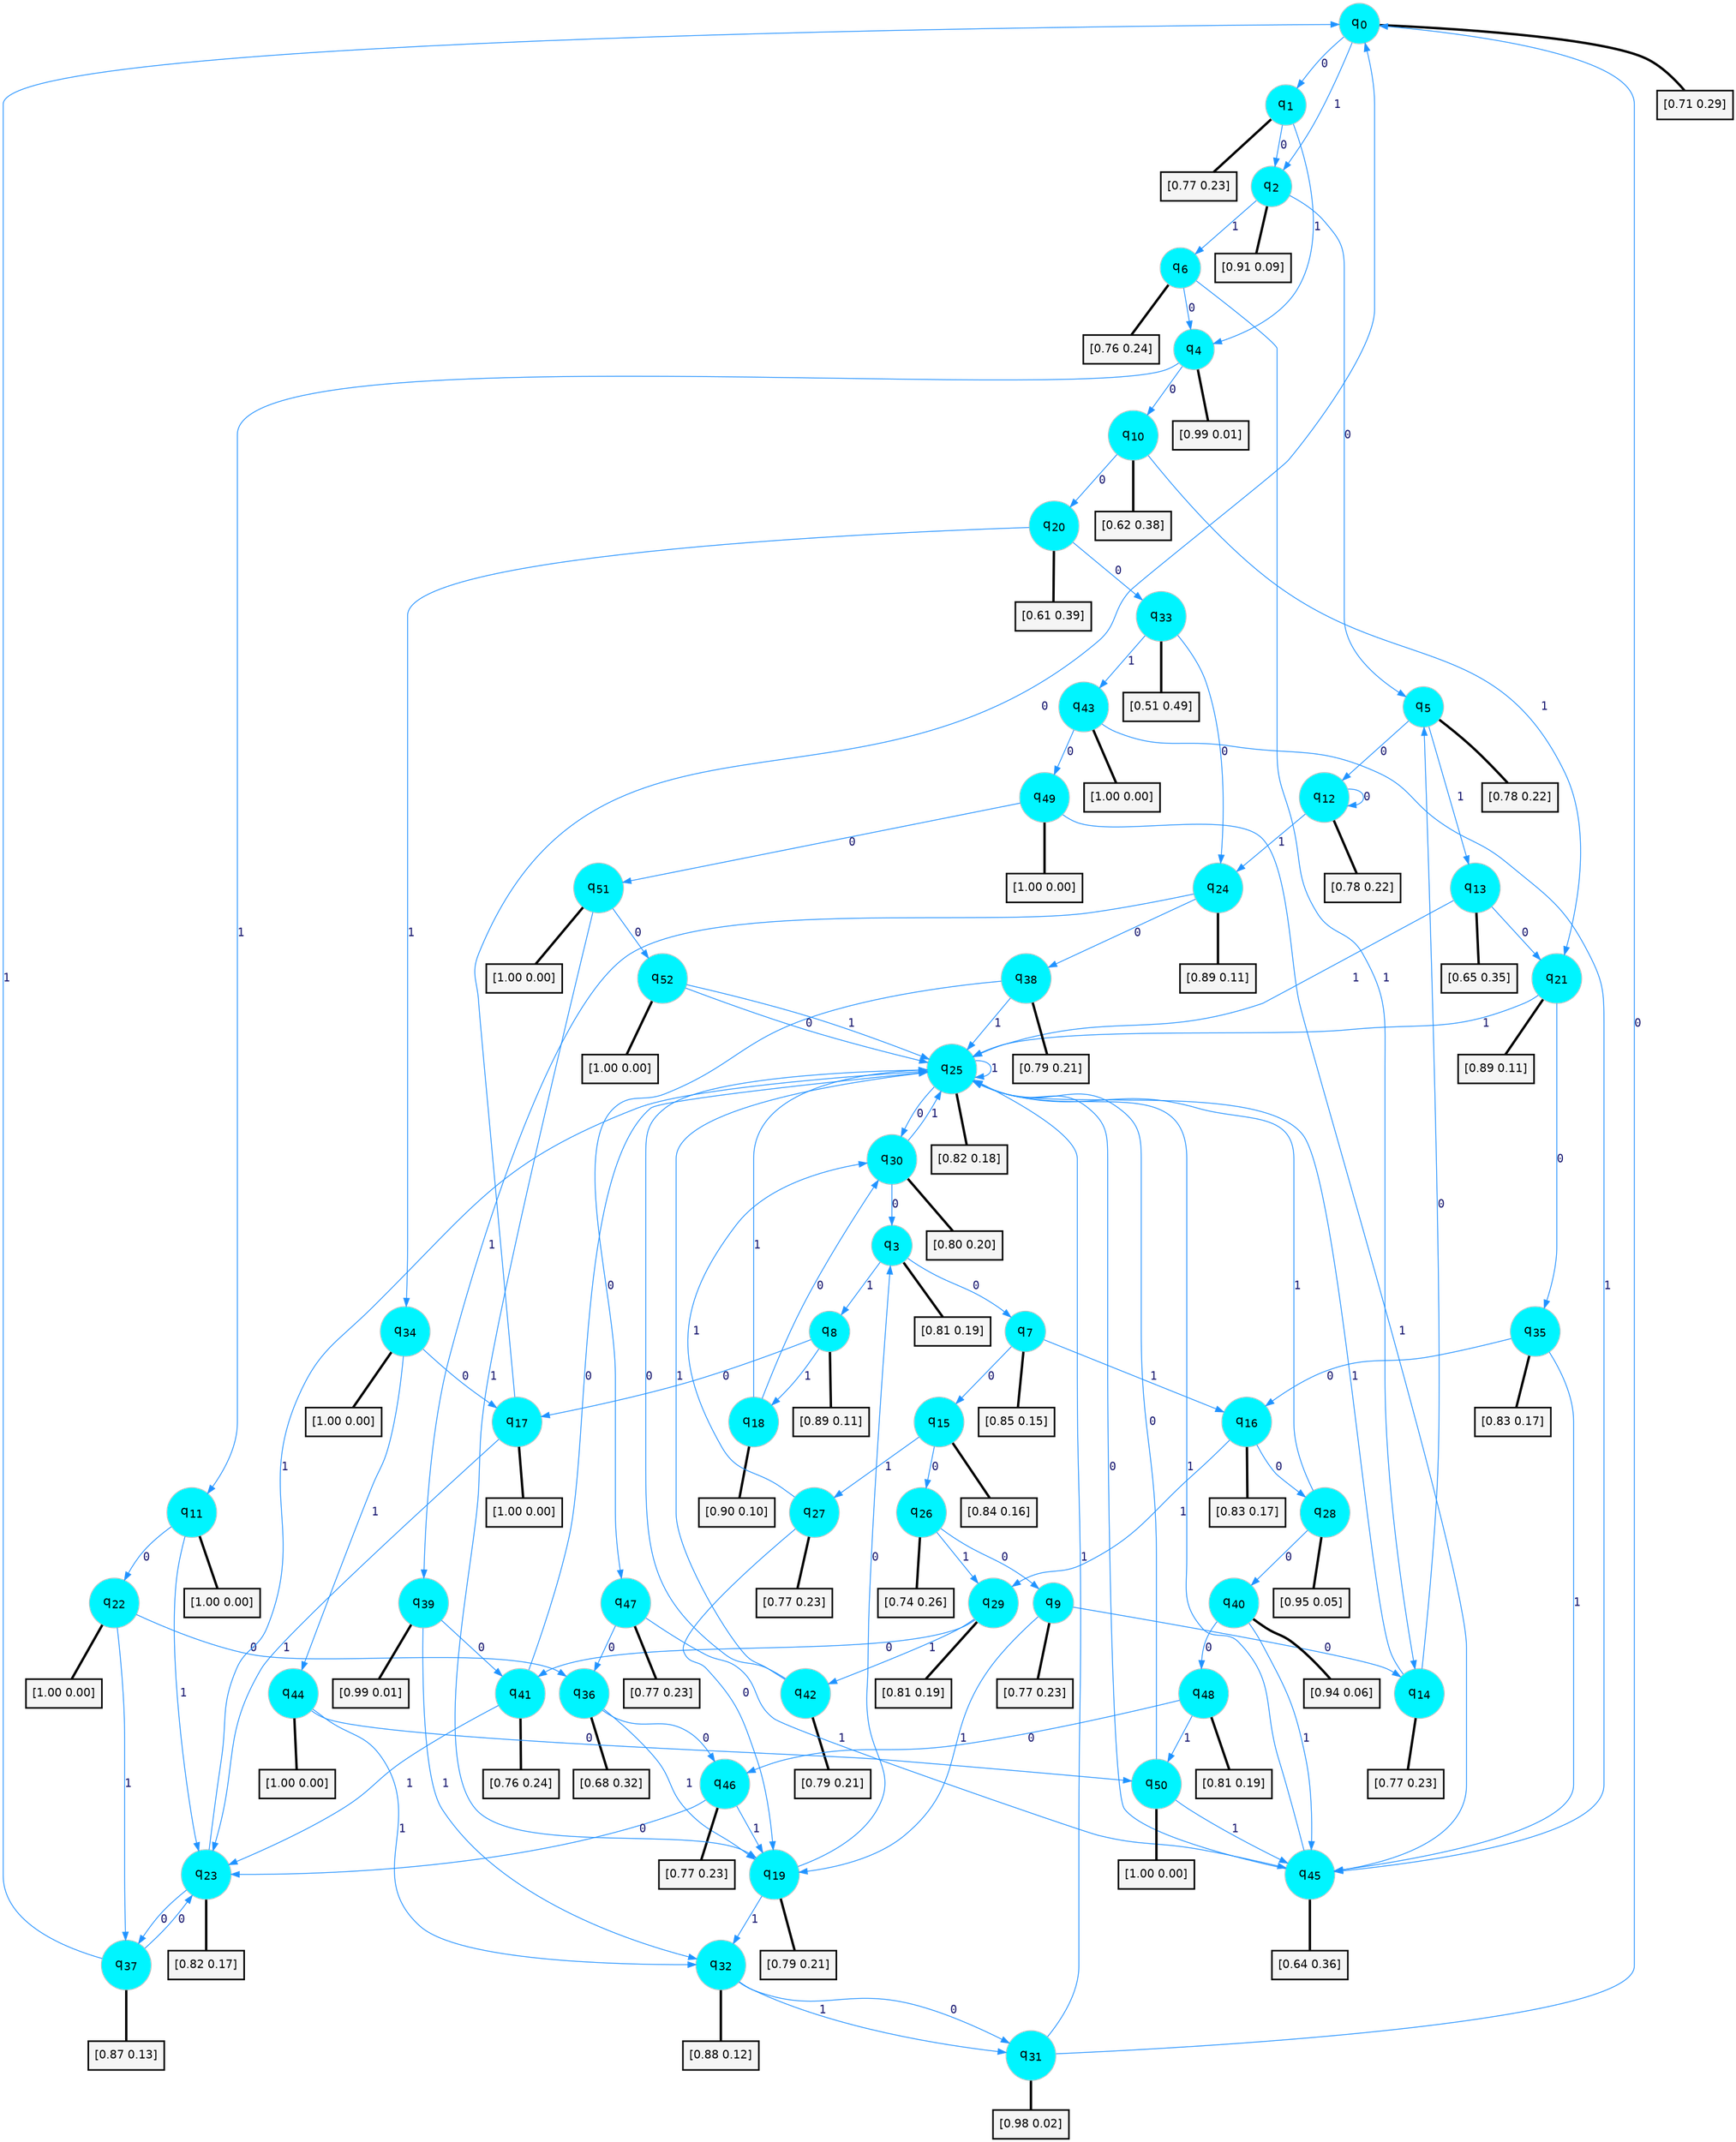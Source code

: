 digraph G {
graph [
bgcolor=transparent, dpi=300, rankdir=TD, size="40,25"];
node [
color=gray, fillcolor=turquoise1, fontcolor=black, fontname=Helvetica, fontsize=16, fontweight=bold, shape=circle, style=filled];
edge [
arrowsize=1, color=dodgerblue1, fontcolor=midnightblue, fontname=courier, fontweight=bold, penwidth=1, style=solid, weight=20];
0[label=<q<SUB>0</SUB>>];
1[label=<q<SUB>1</SUB>>];
2[label=<q<SUB>2</SUB>>];
3[label=<q<SUB>3</SUB>>];
4[label=<q<SUB>4</SUB>>];
5[label=<q<SUB>5</SUB>>];
6[label=<q<SUB>6</SUB>>];
7[label=<q<SUB>7</SUB>>];
8[label=<q<SUB>8</SUB>>];
9[label=<q<SUB>9</SUB>>];
10[label=<q<SUB>10</SUB>>];
11[label=<q<SUB>11</SUB>>];
12[label=<q<SUB>12</SUB>>];
13[label=<q<SUB>13</SUB>>];
14[label=<q<SUB>14</SUB>>];
15[label=<q<SUB>15</SUB>>];
16[label=<q<SUB>16</SUB>>];
17[label=<q<SUB>17</SUB>>];
18[label=<q<SUB>18</SUB>>];
19[label=<q<SUB>19</SUB>>];
20[label=<q<SUB>20</SUB>>];
21[label=<q<SUB>21</SUB>>];
22[label=<q<SUB>22</SUB>>];
23[label=<q<SUB>23</SUB>>];
24[label=<q<SUB>24</SUB>>];
25[label=<q<SUB>25</SUB>>];
26[label=<q<SUB>26</SUB>>];
27[label=<q<SUB>27</SUB>>];
28[label=<q<SUB>28</SUB>>];
29[label=<q<SUB>29</SUB>>];
30[label=<q<SUB>30</SUB>>];
31[label=<q<SUB>31</SUB>>];
32[label=<q<SUB>32</SUB>>];
33[label=<q<SUB>33</SUB>>];
34[label=<q<SUB>34</SUB>>];
35[label=<q<SUB>35</SUB>>];
36[label=<q<SUB>36</SUB>>];
37[label=<q<SUB>37</SUB>>];
38[label=<q<SUB>38</SUB>>];
39[label=<q<SUB>39</SUB>>];
40[label=<q<SUB>40</SUB>>];
41[label=<q<SUB>41</SUB>>];
42[label=<q<SUB>42</SUB>>];
43[label=<q<SUB>43</SUB>>];
44[label=<q<SUB>44</SUB>>];
45[label=<q<SUB>45</SUB>>];
46[label=<q<SUB>46</SUB>>];
47[label=<q<SUB>47</SUB>>];
48[label=<q<SUB>48</SUB>>];
49[label=<q<SUB>49</SUB>>];
50[label=<q<SUB>50</SUB>>];
51[label=<q<SUB>51</SUB>>];
52[label=<q<SUB>52</SUB>>];
53[label="[0.71 0.29]", shape=box,fontcolor=black, fontname=Helvetica, fontsize=14, penwidth=2, fillcolor=whitesmoke,color=black];
54[label="[0.77 0.23]", shape=box,fontcolor=black, fontname=Helvetica, fontsize=14, penwidth=2, fillcolor=whitesmoke,color=black];
55[label="[0.91 0.09]", shape=box,fontcolor=black, fontname=Helvetica, fontsize=14, penwidth=2, fillcolor=whitesmoke,color=black];
56[label="[0.81 0.19]", shape=box,fontcolor=black, fontname=Helvetica, fontsize=14, penwidth=2, fillcolor=whitesmoke,color=black];
57[label="[0.99 0.01]", shape=box,fontcolor=black, fontname=Helvetica, fontsize=14, penwidth=2, fillcolor=whitesmoke,color=black];
58[label="[0.78 0.22]", shape=box,fontcolor=black, fontname=Helvetica, fontsize=14, penwidth=2, fillcolor=whitesmoke,color=black];
59[label="[0.76 0.24]", shape=box,fontcolor=black, fontname=Helvetica, fontsize=14, penwidth=2, fillcolor=whitesmoke,color=black];
60[label="[0.85 0.15]", shape=box,fontcolor=black, fontname=Helvetica, fontsize=14, penwidth=2, fillcolor=whitesmoke,color=black];
61[label="[0.89 0.11]", shape=box,fontcolor=black, fontname=Helvetica, fontsize=14, penwidth=2, fillcolor=whitesmoke,color=black];
62[label="[0.77 0.23]", shape=box,fontcolor=black, fontname=Helvetica, fontsize=14, penwidth=2, fillcolor=whitesmoke,color=black];
63[label="[0.62 0.38]", shape=box,fontcolor=black, fontname=Helvetica, fontsize=14, penwidth=2, fillcolor=whitesmoke,color=black];
64[label="[1.00 0.00]", shape=box,fontcolor=black, fontname=Helvetica, fontsize=14, penwidth=2, fillcolor=whitesmoke,color=black];
65[label="[0.78 0.22]", shape=box,fontcolor=black, fontname=Helvetica, fontsize=14, penwidth=2, fillcolor=whitesmoke,color=black];
66[label="[0.65 0.35]", shape=box,fontcolor=black, fontname=Helvetica, fontsize=14, penwidth=2, fillcolor=whitesmoke,color=black];
67[label="[0.77 0.23]", shape=box,fontcolor=black, fontname=Helvetica, fontsize=14, penwidth=2, fillcolor=whitesmoke,color=black];
68[label="[0.84 0.16]", shape=box,fontcolor=black, fontname=Helvetica, fontsize=14, penwidth=2, fillcolor=whitesmoke,color=black];
69[label="[0.83 0.17]", shape=box,fontcolor=black, fontname=Helvetica, fontsize=14, penwidth=2, fillcolor=whitesmoke,color=black];
70[label="[1.00 0.00]", shape=box,fontcolor=black, fontname=Helvetica, fontsize=14, penwidth=2, fillcolor=whitesmoke,color=black];
71[label="[0.90 0.10]", shape=box,fontcolor=black, fontname=Helvetica, fontsize=14, penwidth=2, fillcolor=whitesmoke,color=black];
72[label="[0.79 0.21]", shape=box,fontcolor=black, fontname=Helvetica, fontsize=14, penwidth=2, fillcolor=whitesmoke,color=black];
73[label="[0.61 0.39]", shape=box,fontcolor=black, fontname=Helvetica, fontsize=14, penwidth=2, fillcolor=whitesmoke,color=black];
74[label="[0.89 0.11]", shape=box,fontcolor=black, fontname=Helvetica, fontsize=14, penwidth=2, fillcolor=whitesmoke,color=black];
75[label="[1.00 0.00]", shape=box,fontcolor=black, fontname=Helvetica, fontsize=14, penwidth=2, fillcolor=whitesmoke,color=black];
76[label="[0.82 0.17]", shape=box,fontcolor=black, fontname=Helvetica, fontsize=14, penwidth=2, fillcolor=whitesmoke,color=black];
77[label="[0.89 0.11]", shape=box,fontcolor=black, fontname=Helvetica, fontsize=14, penwidth=2, fillcolor=whitesmoke,color=black];
78[label="[0.82 0.18]", shape=box,fontcolor=black, fontname=Helvetica, fontsize=14, penwidth=2, fillcolor=whitesmoke,color=black];
79[label="[0.74 0.26]", shape=box,fontcolor=black, fontname=Helvetica, fontsize=14, penwidth=2, fillcolor=whitesmoke,color=black];
80[label="[0.77 0.23]", shape=box,fontcolor=black, fontname=Helvetica, fontsize=14, penwidth=2, fillcolor=whitesmoke,color=black];
81[label="[0.95 0.05]", shape=box,fontcolor=black, fontname=Helvetica, fontsize=14, penwidth=2, fillcolor=whitesmoke,color=black];
82[label="[0.81 0.19]", shape=box,fontcolor=black, fontname=Helvetica, fontsize=14, penwidth=2, fillcolor=whitesmoke,color=black];
83[label="[0.80 0.20]", shape=box,fontcolor=black, fontname=Helvetica, fontsize=14, penwidth=2, fillcolor=whitesmoke,color=black];
84[label="[0.98 0.02]", shape=box,fontcolor=black, fontname=Helvetica, fontsize=14, penwidth=2, fillcolor=whitesmoke,color=black];
85[label="[0.88 0.12]", shape=box,fontcolor=black, fontname=Helvetica, fontsize=14, penwidth=2, fillcolor=whitesmoke,color=black];
86[label="[0.51 0.49]", shape=box,fontcolor=black, fontname=Helvetica, fontsize=14, penwidth=2, fillcolor=whitesmoke,color=black];
87[label="[1.00 0.00]", shape=box,fontcolor=black, fontname=Helvetica, fontsize=14, penwidth=2, fillcolor=whitesmoke,color=black];
88[label="[0.83 0.17]", shape=box,fontcolor=black, fontname=Helvetica, fontsize=14, penwidth=2, fillcolor=whitesmoke,color=black];
89[label="[0.68 0.32]", shape=box,fontcolor=black, fontname=Helvetica, fontsize=14, penwidth=2, fillcolor=whitesmoke,color=black];
90[label="[0.87 0.13]", shape=box,fontcolor=black, fontname=Helvetica, fontsize=14, penwidth=2, fillcolor=whitesmoke,color=black];
91[label="[0.79 0.21]", shape=box,fontcolor=black, fontname=Helvetica, fontsize=14, penwidth=2, fillcolor=whitesmoke,color=black];
92[label="[0.99 0.01]", shape=box,fontcolor=black, fontname=Helvetica, fontsize=14, penwidth=2, fillcolor=whitesmoke,color=black];
93[label="[0.94 0.06]", shape=box,fontcolor=black, fontname=Helvetica, fontsize=14, penwidth=2, fillcolor=whitesmoke,color=black];
94[label="[0.76 0.24]", shape=box,fontcolor=black, fontname=Helvetica, fontsize=14, penwidth=2, fillcolor=whitesmoke,color=black];
95[label="[0.79 0.21]", shape=box,fontcolor=black, fontname=Helvetica, fontsize=14, penwidth=2, fillcolor=whitesmoke,color=black];
96[label="[1.00 0.00]", shape=box,fontcolor=black, fontname=Helvetica, fontsize=14, penwidth=2, fillcolor=whitesmoke,color=black];
97[label="[1.00 0.00]", shape=box,fontcolor=black, fontname=Helvetica, fontsize=14, penwidth=2, fillcolor=whitesmoke,color=black];
98[label="[0.64 0.36]", shape=box,fontcolor=black, fontname=Helvetica, fontsize=14, penwidth=2, fillcolor=whitesmoke,color=black];
99[label="[0.77 0.23]", shape=box,fontcolor=black, fontname=Helvetica, fontsize=14, penwidth=2, fillcolor=whitesmoke,color=black];
100[label="[0.77 0.23]", shape=box,fontcolor=black, fontname=Helvetica, fontsize=14, penwidth=2, fillcolor=whitesmoke,color=black];
101[label="[0.81 0.19]", shape=box,fontcolor=black, fontname=Helvetica, fontsize=14, penwidth=2, fillcolor=whitesmoke,color=black];
102[label="[1.00 0.00]", shape=box,fontcolor=black, fontname=Helvetica, fontsize=14, penwidth=2, fillcolor=whitesmoke,color=black];
103[label="[1.00 0.00]", shape=box,fontcolor=black, fontname=Helvetica, fontsize=14, penwidth=2, fillcolor=whitesmoke,color=black];
104[label="[1.00 0.00]", shape=box,fontcolor=black, fontname=Helvetica, fontsize=14, penwidth=2, fillcolor=whitesmoke,color=black];
105[label="[1.00 0.00]", shape=box,fontcolor=black, fontname=Helvetica, fontsize=14, penwidth=2, fillcolor=whitesmoke,color=black];
0->1 [label=0];
0->2 [label=1];
0->53 [arrowhead=none, penwidth=3,color=black];
1->2 [label=0];
1->4 [label=1];
1->54 [arrowhead=none, penwidth=3,color=black];
2->5 [label=0];
2->6 [label=1];
2->55 [arrowhead=none, penwidth=3,color=black];
3->7 [label=0];
3->8 [label=1];
3->56 [arrowhead=none, penwidth=3,color=black];
4->10 [label=0];
4->11 [label=1];
4->57 [arrowhead=none, penwidth=3,color=black];
5->12 [label=0];
5->13 [label=1];
5->58 [arrowhead=none, penwidth=3,color=black];
6->4 [label=0];
6->14 [label=1];
6->59 [arrowhead=none, penwidth=3,color=black];
7->15 [label=0];
7->16 [label=1];
7->60 [arrowhead=none, penwidth=3,color=black];
8->17 [label=0];
8->18 [label=1];
8->61 [arrowhead=none, penwidth=3,color=black];
9->14 [label=0];
9->19 [label=1];
9->62 [arrowhead=none, penwidth=3,color=black];
10->20 [label=0];
10->21 [label=1];
10->63 [arrowhead=none, penwidth=3,color=black];
11->22 [label=0];
11->23 [label=1];
11->64 [arrowhead=none, penwidth=3,color=black];
12->12 [label=0];
12->24 [label=1];
12->65 [arrowhead=none, penwidth=3,color=black];
13->21 [label=0];
13->25 [label=1];
13->66 [arrowhead=none, penwidth=3,color=black];
14->5 [label=0];
14->25 [label=1];
14->67 [arrowhead=none, penwidth=3,color=black];
15->26 [label=0];
15->27 [label=1];
15->68 [arrowhead=none, penwidth=3,color=black];
16->28 [label=0];
16->29 [label=1];
16->69 [arrowhead=none, penwidth=3,color=black];
17->0 [label=0];
17->23 [label=1];
17->70 [arrowhead=none, penwidth=3,color=black];
18->30 [label=0];
18->25 [label=1];
18->71 [arrowhead=none, penwidth=3,color=black];
19->3 [label=0];
19->32 [label=1];
19->72 [arrowhead=none, penwidth=3,color=black];
20->33 [label=0];
20->34 [label=1];
20->73 [arrowhead=none, penwidth=3,color=black];
21->35 [label=0];
21->25 [label=1];
21->74 [arrowhead=none, penwidth=3,color=black];
22->36 [label=0];
22->37 [label=1];
22->75 [arrowhead=none, penwidth=3,color=black];
23->37 [label=0];
23->25 [label=1];
23->76 [arrowhead=none, penwidth=3,color=black];
24->38 [label=0];
24->39 [label=1];
24->77 [arrowhead=none, penwidth=3,color=black];
25->30 [label=0];
25->25 [label=1];
25->78 [arrowhead=none, penwidth=3,color=black];
26->9 [label=0];
26->29 [label=1];
26->79 [arrowhead=none, penwidth=3,color=black];
27->19 [label=0];
27->30 [label=1];
27->80 [arrowhead=none, penwidth=3,color=black];
28->40 [label=0];
28->25 [label=1];
28->81 [arrowhead=none, penwidth=3,color=black];
29->41 [label=0];
29->42 [label=1];
29->82 [arrowhead=none, penwidth=3,color=black];
30->3 [label=0];
30->25 [label=1];
30->83 [arrowhead=none, penwidth=3,color=black];
31->0 [label=0];
31->25 [label=1];
31->84 [arrowhead=none, penwidth=3,color=black];
32->31 [label=0];
32->31 [label=1];
32->85 [arrowhead=none, penwidth=3,color=black];
33->24 [label=0];
33->43 [label=1];
33->86 [arrowhead=none, penwidth=3,color=black];
34->17 [label=0];
34->44 [label=1];
34->87 [arrowhead=none, penwidth=3,color=black];
35->16 [label=0];
35->45 [label=1];
35->88 [arrowhead=none, penwidth=3,color=black];
36->46 [label=0];
36->19 [label=1];
36->89 [arrowhead=none, penwidth=3,color=black];
37->23 [label=0];
37->0 [label=1];
37->90 [arrowhead=none, penwidth=3,color=black];
38->47 [label=0];
38->25 [label=1];
38->91 [arrowhead=none, penwidth=3,color=black];
39->41 [label=0];
39->32 [label=1];
39->92 [arrowhead=none, penwidth=3,color=black];
40->48 [label=0];
40->45 [label=1];
40->93 [arrowhead=none, penwidth=3,color=black];
41->25 [label=0];
41->23 [label=1];
41->94 [arrowhead=none, penwidth=3,color=black];
42->25 [label=0];
42->25 [label=1];
42->95 [arrowhead=none, penwidth=3,color=black];
43->49 [label=0];
43->45 [label=1];
43->96 [arrowhead=none, penwidth=3,color=black];
44->50 [label=0];
44->32 [label=1];
44->97 [arrowhead=none, penwidth=3,color=black];
45->25 [label=0];
45->25 [label=1];
45->98 [arrowhead=none, penwidth=3,color=black];
46->23 [label=0];
46->19 [label=1];
46->99 [arrowhead=none, penwidth=3,color=black];
47->36 [label=0];
47->45 [label=1];
47->100 [arrowhead=none, penwidth=3,color=black];
48->46 [label=0];
48->50 [label=1];
48->101 [arrowhead=none, penwidth=3,color=black];
49->51 [label=0];
49->45 [label=1];
49->102 [arrowhead=none, penwidth=3,color=black];
50->25 [label=0];
50->45 [label=1];
50->103 [arrowhead=none, penwidth=3,color=black];
51->52 [label=0];
51->19 [label=1];
51->104 [arrowhead=none, penwidth=3,color=black];
52->25 [label=0];
52->25 [label=1];
52->105 [arrowhead=none, penwidth=3,color=black];
}
